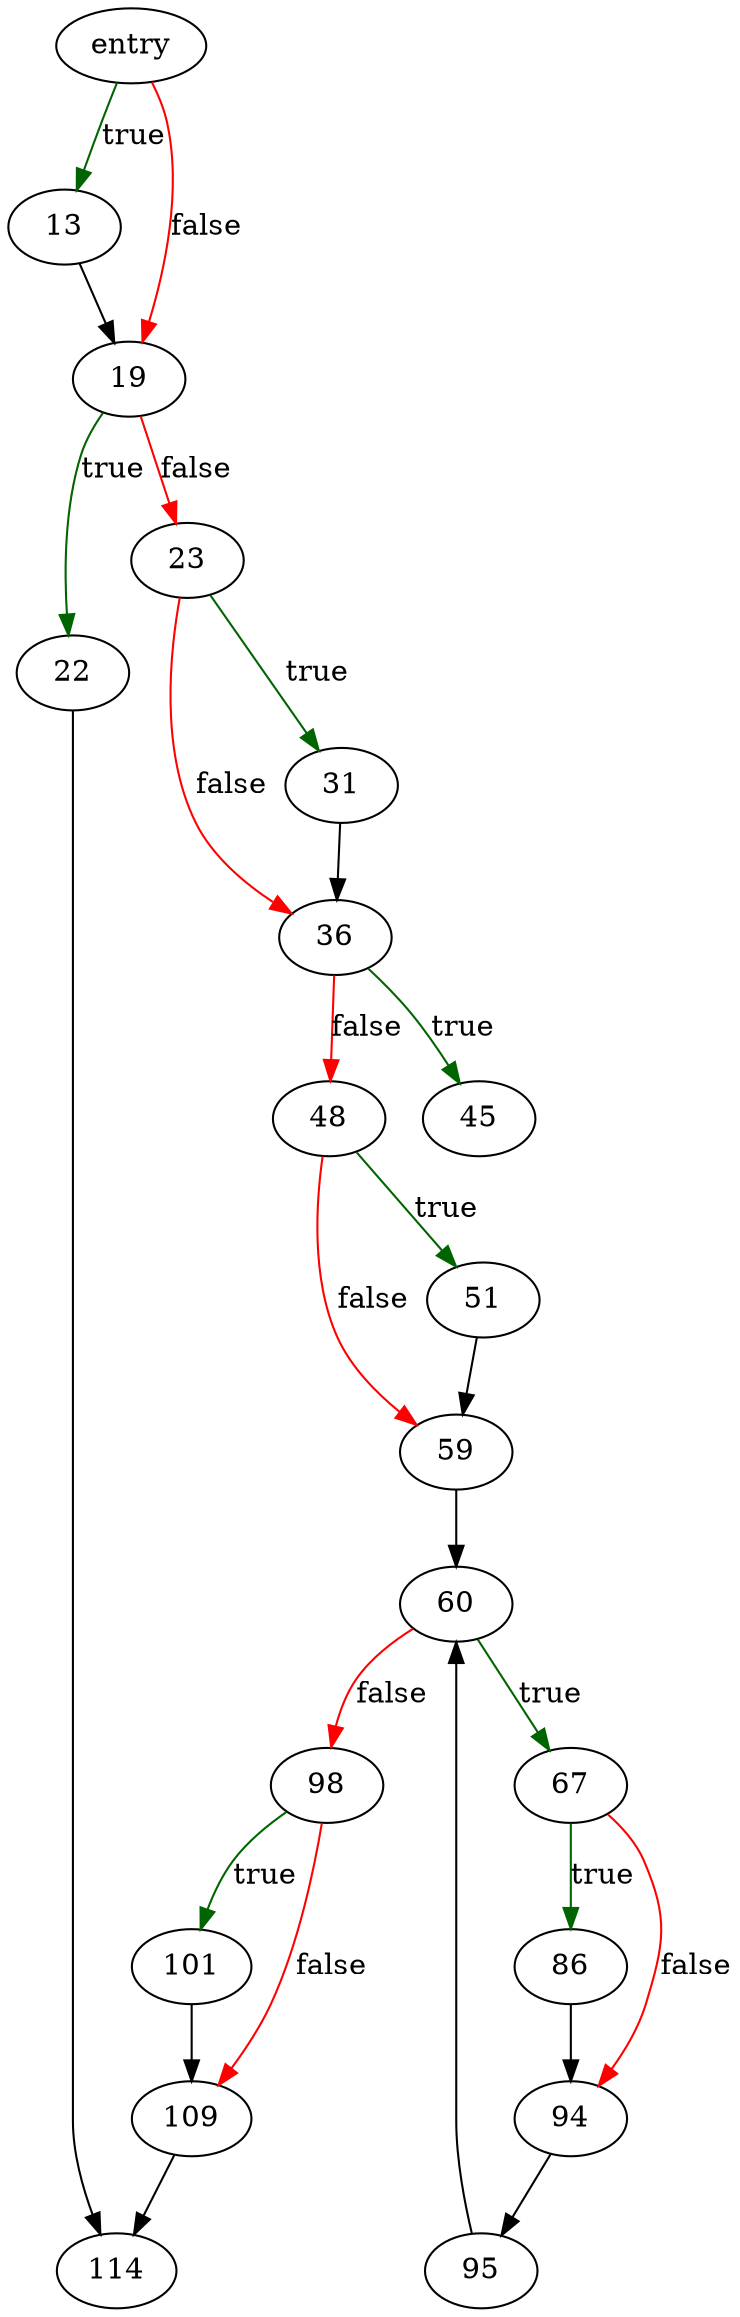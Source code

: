 digraph "set_table_name" {
	// Node definitions.
	2 [label=entry];
	13;
	19;
	22;
	23;
	31;
	36;
	45;
	48;
	51;
	59;
	60;
	67;
	86;
	94;
	95;
	98;
	101;
	109;
	114;

	// Edge definitions.
	2 -> 13 [
		color=darkgreen
		label=true
	];
	2 -> 19 [
		color=red
		label=false
	];
	13 -> 19;
	19 -> 22 [
		color=darkgreen
		label=true
	];
	19 -> 23 [
		color=red
		label=false
	];
	22 -> 114;
	23 -> 31 [
		color=darkgreen
		label=true
	];
	23 -> 36 [
		color=red
		label=false
	];
	31 -> 36;
	36 -> 45 [
		color=darkgreen
		label=true
	];
	36 -> 48 [
		color=red
		label=false
	];
	48 -> 51 [
		color=darkgreen
		label=true
	];
	48 -> 59 [
		color=red
		label=false
	];
	51 -> 59;
	59 -> 60;
	60 -> 67 [
		color=darkgreen
		label=true
	];
	60 -> 98 [
		color=red
		label=false
	];
	67 -> 86 [
		color=darkgreen
		label=true
	];
	67 -> 94 [
		color=red
		label=false
	];
	86 -> 94;
	94 -> 95;
	95 -> 60;
	98 -> 101 [
		color=darkgreen
		label=true
	];
	98 -> 109 [
		color=red
		label=false
	];
	101 -> 109;
	109 -> 114;
}